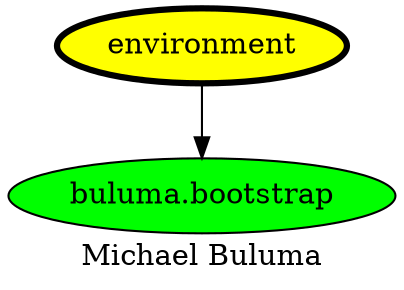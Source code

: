 digraph PhiloDilemma {
  label = "Michael Buluma" ;
  overlap=false
  {
    "environment" [fillcolor=yellow style=filled penwidth=3]
    "buluma.bootstrap" [fillcolor=green style=filled]
  }
  "environment" -> "buluma.bootstrap"
}
